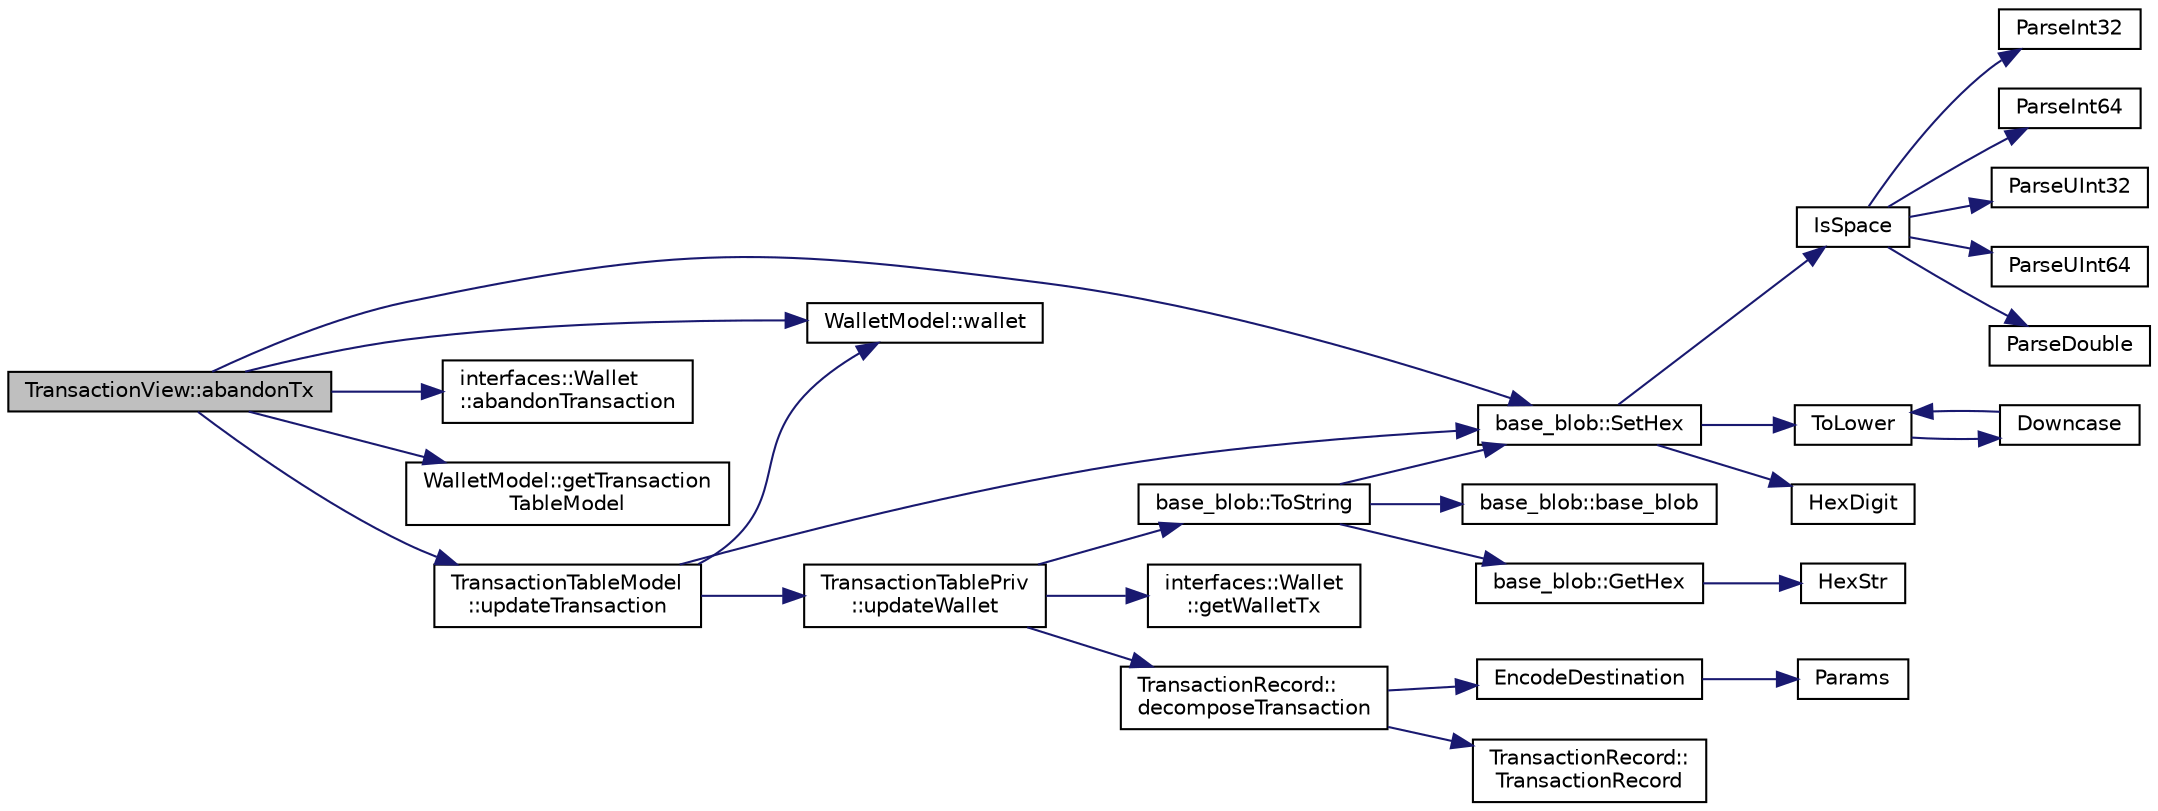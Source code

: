 digraph "TransactionView::abandonTx"
{
  edge [fontname="Helvetica",fontsize="10",labelfontname="Helvetica",labelfontsize="10"];
  node [fontname="Helvetica",fontsize="10",shape=record];
  rankdir="LR";
  Node1 [label="TransactionView::abandonTx",height=0.2,width=0.4,color="black", fillcolor="grey75", style="filled", fontcolor="black"];
  Node1 -> Node2 [color="midnightblue",fontsize="10",style="solid",fontname="Helvetica"];
  Node2 [label="base_blob::SetHex",height=0.2,width=0.4,color="black", fillcolor="white", style="filled",URL="$classbase__blob.html#a5ec1f681a2830f4e180fe664c0eb4dd0"];
  Node2 -> Node3 [color="midnightblue",fontsize="10",style="solid",fontname="Helvetica"];
  Node3 [label="IsSpace",height=0.2,width=0.4,color="black", fillcolor="white", style="filled",URL="$strencodings_8h.html#aa30de1eac29287732050df7168cde03a",tooltip="Tests if the given character is a whitespace character. "];
  Node3 -> Node4 [color="midnightblue",fontsize="10",style="solid",fontname="Helvetica"];
  Node4 [label="ParseInt32",height=0.2,width=0.4,color="black", fillcolor="white", style="filled",URL="$strencodings_8h.html#a28581aab6ddb04da2c69bd0f0ffee6ae",tooltip="Convert string to signed 32-bit integer with strict parse error feedback. "];
  Node3 -> Node5 [color="midnightblue",fontsize="10",style="solid",fontname="Helvetica"];
  Node5 [label="ParseInt64",height=0.2,width=0.4,color="black", fillcolor="white", style="filled",URL="$strencodings_8h.html#a7598ac1ae52f69abe5f103fc6e4c9bd9",tooltip="Convert string to signed 64-bit integer with strict parse error feedback. "];
  Node3 -> Node6 [color="midnightblue",fontsize="10",style="solid",fontname="Helvetica"];
  Node6 [label="ParseUInt32",height=0.2,width=0.4,color="black", fillcolor="white", style="filled",URL="$strencodings_8h.html#ad4cd67d1bc9cc91801e9c22a0bd94ca7",tooltip="Convert decimal string to unsigned 32-bit integer with strict parse error feedback. "];
  Node3 -> Node7 [color="midnightblue",fontsize="10",style="solid",fontname="Helvetica"];
  Node7 [label="ParseUInt64",height=0.2,width=0.4,color="black", fillcolor="white", style="filled",URL="$strencodings_8h.html#ab721ae646504bb11a2ac467cc9013659",tooltip="Convert decimal string to unsigned 64-bit integer with strict parse error feedback. "];
  Node3 -> Node8 [color="midnightblue",fontsize="10",style="solid",fontname="Helvetica"];
  Node8 [label="ParseDouble",height=0.2,width=0.4,color="black", fillcolor="white", style="filled",URL="$strencodings_8h.html#ab126210409626dcb61aeb0e4300a8a46",tooltip="Convert string to double with strict parse error feedback. "];
  Node2 -> Node9 [color="midnightblue",fontsize="10",style="solid",fontname="Helvetica"];
  Node9 [label="ToLower",height=0.2,width=0.4,color="black", fillcolor="white", style="filled",URL="$strencodings_8h.html#a3556fcd948bc859caaa04f7355a71b16",tooltip="Converts the given character to its lowercase equivalent. "];
  Node9 -> Node10 [color="midnightblue",fontsize="10",style="solid",fontname="Helvetica"];
  Node10 [label="Downcase",height=0.2,width=0.4,color="black", fillcolor="white", style="filled",URL="$strencodings_8h.html#a0112c4a0e8c623b7fc4a52730c57e2d0",tooltip="Converts the given string to its lowercase equivalent. "];
  Node10 -> Node9 [color="midnightblue",fontsize="10",style="solid",fontname="Helvetica"];
  Node2 -> Node11 [color="midnightblue",fontsize="10",style="solid",fontname="Helvetica"];
  Node11 [label="HexDigit",height=0.2,width=0.4,color="black", fillcolor="white", style="filled",URL="$strencodings_8cpp.html#aa59e8a8c5a39cb5041f93bb95dd02119"];
  Node1 -> Node12 [color="midnightblue",fontsize="10",style="solid",fontname="Helvetica"];
  Node12 [label="WalletModel::wallet",height=0.2,width=0.4,color="black", fillcolor="white", style="filled",URL="$class_wallet_model.html#a1c5870f02d5221d26a9a50f188c42d1f"];
  Node1 -> Node13 [color="midnightblue",fontsize="10",style="solid",fontname="Helvetica"];
  Node13 [label="interfaces::Wallet\l::abandonTransaction",height=0.2,width=0.4,color="black", fillcolor="white", style="filled",URL="$classinterfaces_1_1_wallet.html#ae9334a2ab694535b0a48201ca8ba4a2b",tooltip="Abandon transaction. "];
  Node1 -> Node14 [color="midnightblue",fontsize="10",style="solid",fontname="Helvetica"];
  Node14 [label="WalletModel::getTransaction\lTableModel",height=0.2,width=0.4,color="black", fillcolor="white", style="filled",URL="$class_wallet_model.html#afe9f7d149f1e8335033c69dab1dc277d"];
  Node1 -> Node15 [color="midnightblue",fontsize="10",style="solid",fontname="Helvetica"];
  Node15 [label="TransactionTableModel\l::updateTransaction",height=0.2,width=0.4,color="black", fillcolor="white", style="filled",URL="$class_transaction_table_model.html#a8de43b3c7ba0612304906eb5a2f51a06"];
  Node15 -> Node2 [color="midnightblue",fontsize="10",style="solid",fontname="Helvetica"];
  Node15 -> Node16 [color="midnightblue",fontsize="10",style="solid",fontname="Helvetica"];
  Node16 [label="TransactionTablePriv\l::updateWallet",height=0.2,width=0.4,color="black", fillcolor="white", style="filled",URL="$class_transaction_table_priv.html#a977b9a208ac98fd933280fcd71acf587"];
  Node16 -> Node17 [color="midnightblue",fontsize="10",style="solid",fontname="Helvetica"];
  Node17 [label="base_blob::ToString",height=0.2,width=0.4,color="black", fillcolor="white", style="filled",URL="$classbase__blob.html#a1a26b5da921f48b09b228d1bfda05088"];
  Node17 -> Node18 [color="midnightblue",fontsize="10",style="solid",fontname="Helvetica"];
  Node18 [label="base_blob::base_blob",height=0.2,width=0.4,color="black", fillcolor="white", style="filled",URL="$classbase__blob.html#ada7be83089951dc9438f384c0587cf29"];
  Node17 -> Node19 [color="midnightblue",fontsize="10",style="solid",fontname="Helvetica"];
  Node19 [label="base_blob::GetHex",height=0.2,width=0.4,color="black", fillcolor="white", style="filled",URL="$classbase__blob.html#a9541747b1f91f9469ac0aff90665bd32"];
  Node19 -> Node20 [color="midnightblue",fontsize="10",style="solid",fontname="Helvetica"];
  Node20 [label="HexStr",height=0.2,width=0.4,color="black", fillcolor="white", style="filled",URL="$strencodings_8h.html#af003e10d5d34c3271ca57ec79059a5ae"];
  Node17 -> Node2 [color="midnightblue",fontsize="10",style="solid",fontname="Helvetica"];
  Node16 -> Node21 [color="midnightblue",fontsize="10",style="solid",fontname="Helvetica"];
  Node21 [label="interfaces::Wallet\l::getWalletTx",height=0.2,width=0.4,color="black", fillcolor="white", style="filled",URL="$classinterfaces_1_1_wallet.html#a16a3aff553891417e7ddfe8179cd344c",tooltip="Get transaction information. "];
  Node16 -> Node22 [color="midnightblue",fontsize="10",style="solid",fontname="Helvetica"];
  Node22 [label="TransactionRecord::\ldecomposeTransaction",height=0.2,width=0.4,color="black", fillcolor="white", style="filled",URL="$class_transaction_record.html#a17e7fb9a968f008cccf1651e4e134939"];
  Node22 -> Node23 [color="midnightblue",fontsize="10",style="solid",fontname="Helvetica"];
  Node23 [label="EncodeDestination",height=0.2,width=0.4,color="black", fillcolor="white", style="filled",URL="$key__io_8cpp.html#a69b845c325e6bf516251cd3a67fe1df7"];
  Node23 -> Node24 [color="midnightblue",fontsize="10",style="solid",fontname="Helvetica"];
  Node24 [label="Params",height=0.2,width=0.4,color="black", fillcolor="white", style="filled",URL="$chainparams_8cpp.html#ace5c5b706d71a324a417dd2db394fd4a",tooltip="Return the currently selected parameters. "];
  Node22 -> Node25 [color="midnightblue",fontsize="10",style="solid",fontname="Helvetica"];
  Node25 [label="TransactionRecord::\lTransactionRecord",height=0.2,width=0.4,color="black", fillcolor="white", style="filled",URL="$class_transaction_record.html#abb95ce852c0d00e86dcf7ebf63e70a83"];
  Node15 -> Node12 [color="midnightblue",fontsize="10",style="solid",fontname="Helvetica"];
}
